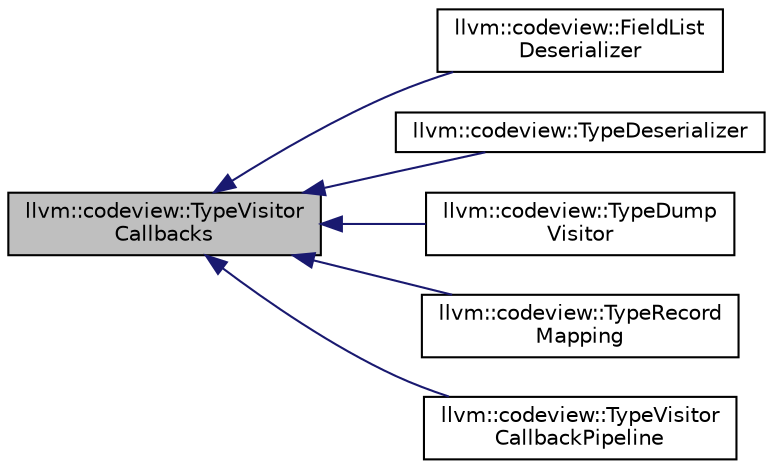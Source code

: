 digraph "llvm::codeview::TypeVisitorCallbacks"
{
 // LATEX_PDF_SIZE
  bgcolor="transparent";
  edge [fontname="Helvetica",fontsize="10",labelfontname="Helvetica",labelfontsize="10"];
  node [fontname="Helvetica",fontsize="10",shape=record];
  rankdir="LR";
  Node1 [label="llvm::codeview::TypeVisitor\lCallbacks",height=0.2,width=0.4,color="black", fillcolor="grey75", style="filled", fontcolor="black",tooltip=" "];
  Node1 -> Node2 [dir="back",color="midnightblue",fontsize="10",style="solid",fontname="Helvetica"];
  Node2 [label="llvm::codeview::FieldList\lDeserializer",height=0.2,width=0.4,color="black",URL="$classllvm_1_1codeview_1_1FieldListDeserializer.html",tooltip=" "];
  Node1 -> Node3 [dir="back",color="midnightblue",fontsize="10",style="solid",fontname="Helvetica"];
  Node3 [label="llvm::codeview::TypeDeserializer",height=0.2,width=0.4,color="black",URL="$classllvm_1_1codeview_1_1TypeDeserializer.html",tooltip=" "];
  Node1 -> Node4 [dir="back",color="midnightblue",fontsize="10",style="solid",fontname="Helvetica"];
  Node4 [label="llvm::codeview::TypeDump\lVisitor",height=0.2,width=0.4,color="black",URL="$classllvm_1_1codeview_1_1TypeDumpVisitor.html",tooltip="Dumper for CodeView type streams found in COFF object files and PDB files."];
  Node1 -> Node5 [dir="back",color="midnightblue",fontsize="10",style="solid",fontname="Helvetica"];
  Node5 [label="llvm::codeview::TypeRecord\lMapping",height=0.2,width=0.4,color="black",URL="$classllvm_1_1codeview_1_1TypeRecordMapping.html",tooltip=" "];
  Node1 -> Node6 [dir="back",color="midnightblue",fontsize="10",style="solid",fontname="Helvetica"];
  Node6 [label="llvm::codeview::TypeVisitor\lCallbackPipeline",height=0.2,width=0.4,color="black",URL="$classllvm_1_1codeview_1_1TypeVisitorCallbackPipeline.html",tooltip=" "];
}
